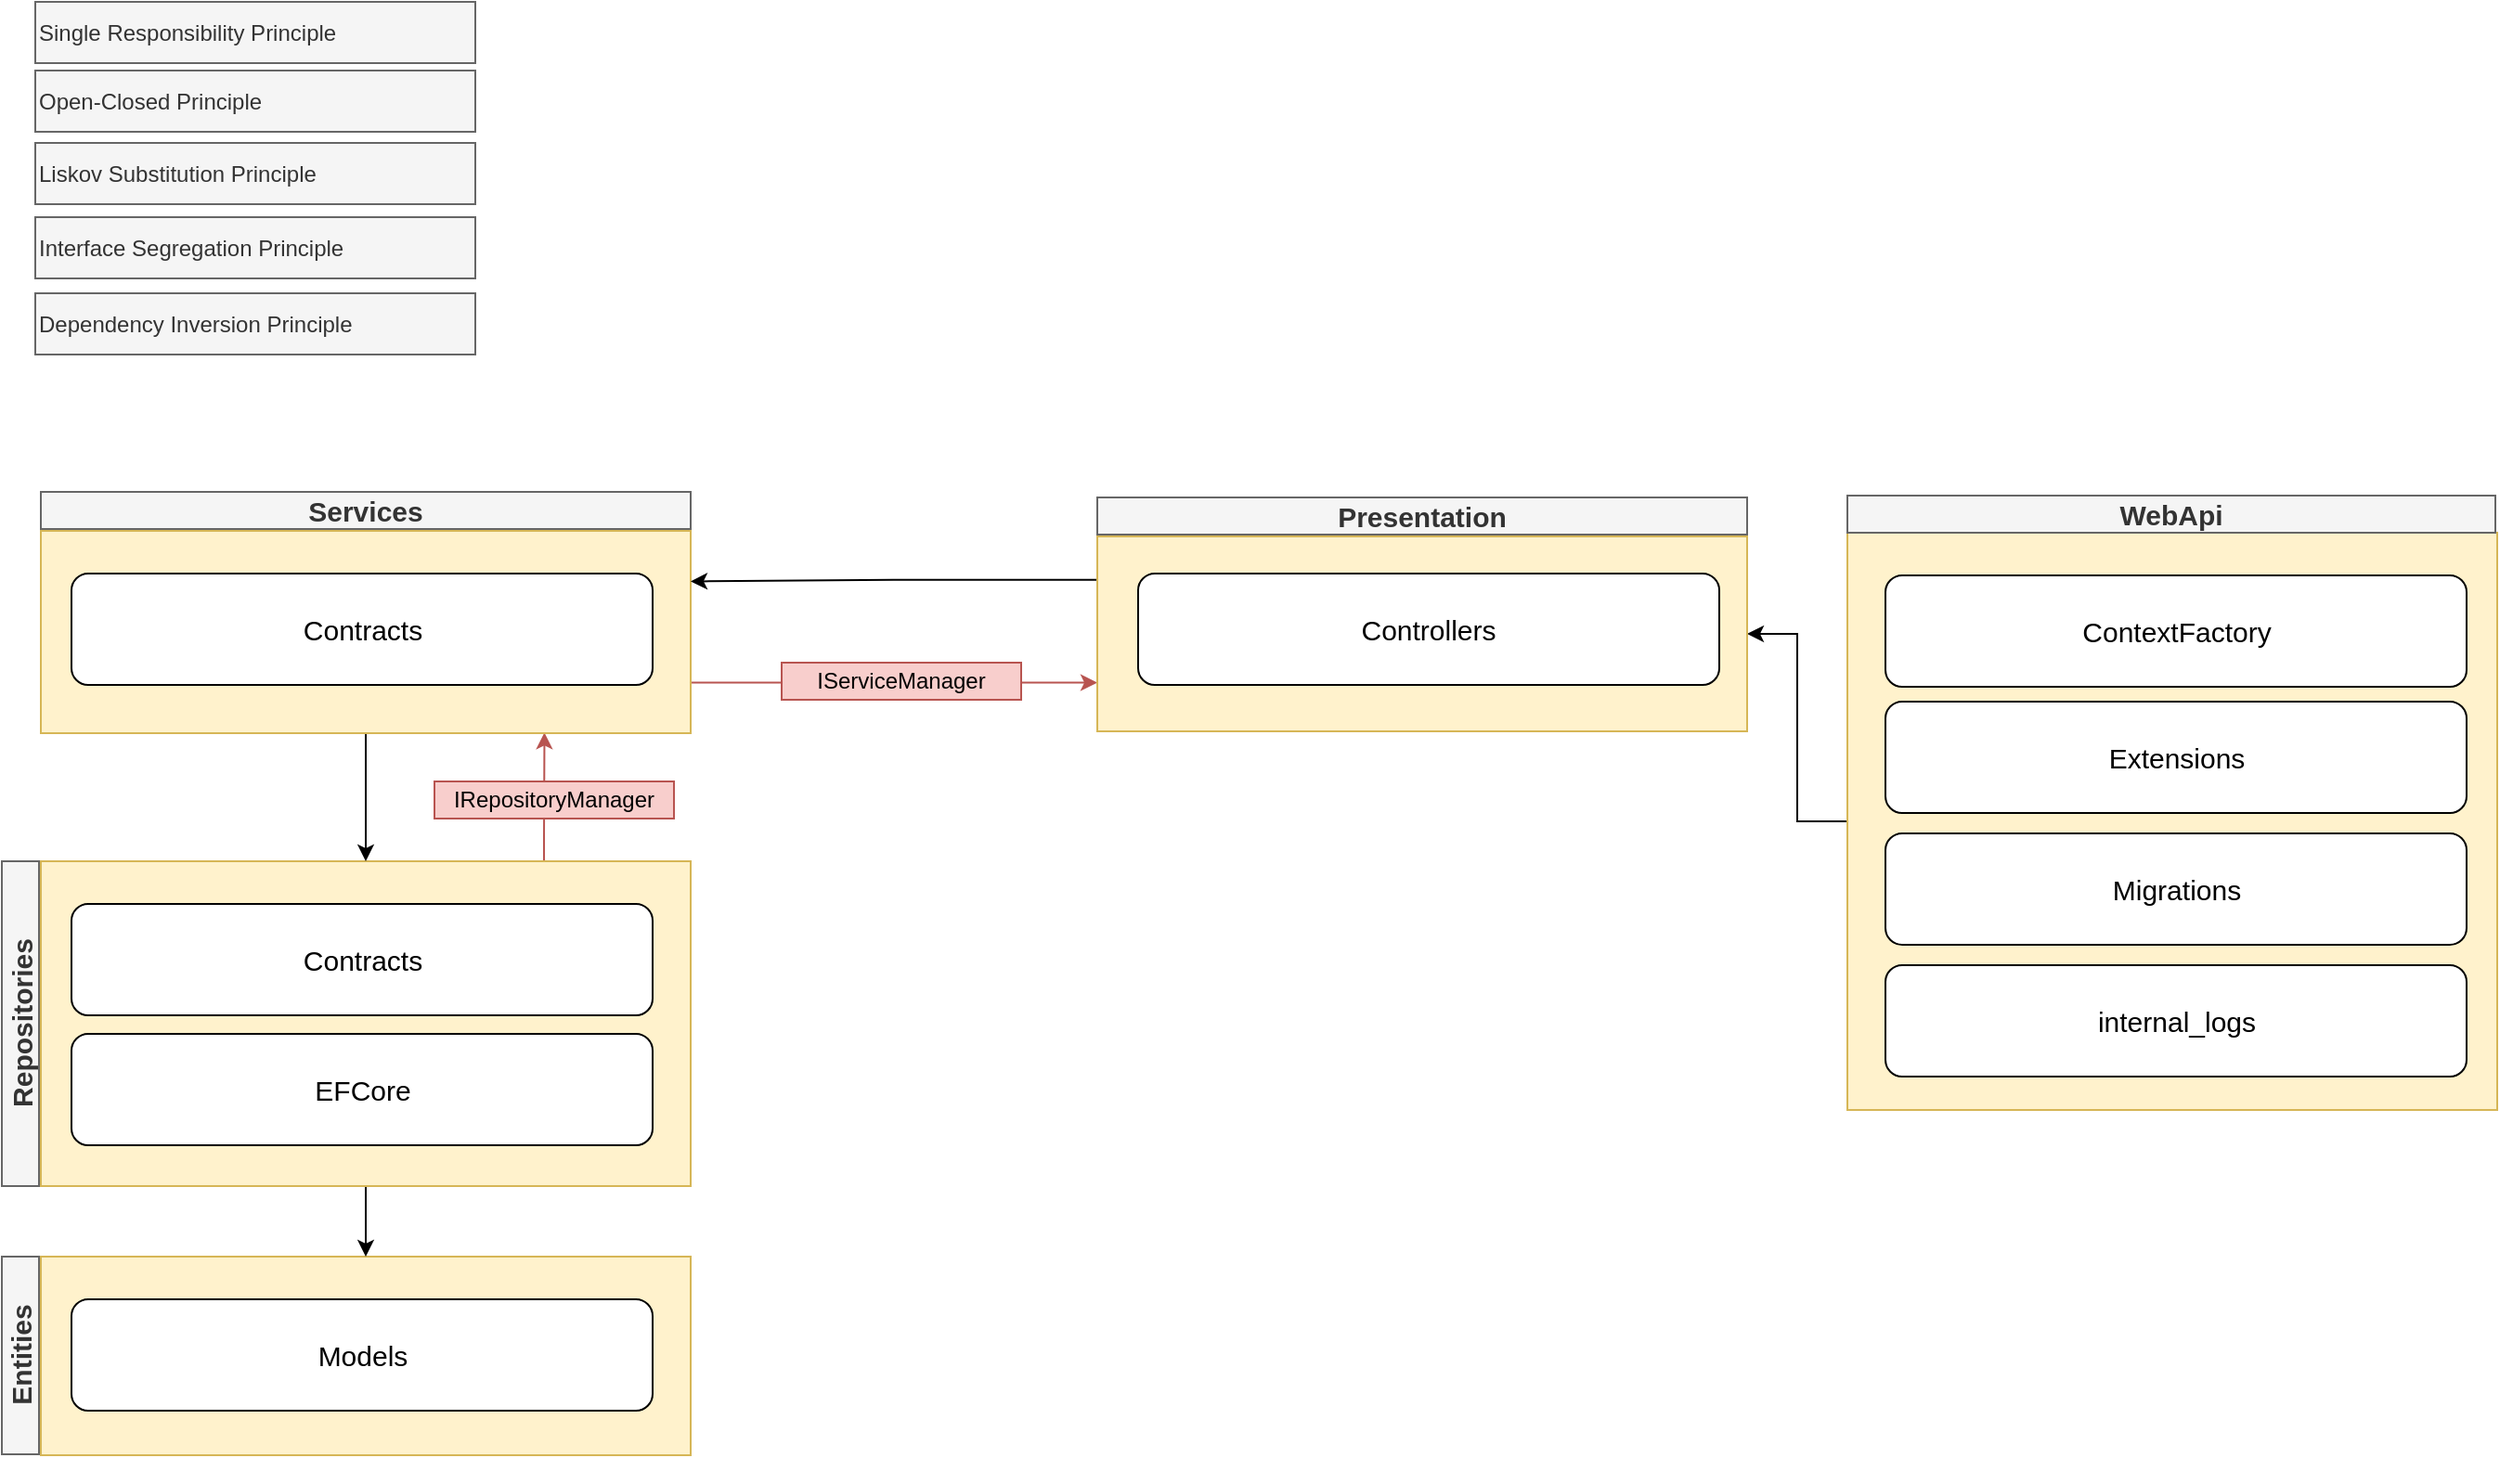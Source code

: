 <mxfile version="14.5.1" type="device"><diagram id="zr7ooR1nLDmER7hXDpp2" name="Architecture"><mxGraphModel dx="1471" dy="912" grid="0" gridSize="10" guides="1" tooltips="1" connect="1" arrows="1" fold="1" page="0" pageScale="1" pageWidth="827" pageHeight="1169" math="0" shadow="0"><root><mxCell id="0"/><mxCell id="1" parent="0"/><mxCell id="ioSTolKF-aZZSXx5EgQH-4" style="edgeStyle=orthogonalEdgeStyle;rounded=0;orthogonalLoop=1;jettySize=auto;html=1;entryX=1;entryY=0.5;entryDx=0;entryDy=0;" parent="1" source="fkIO0ncTyv2zhwwWgcCp-1" target="fkIO0ncTyv2zhwwWgcCp-22" edge="1"><mxGeometry relative="1" as="geometry"/></mxCell><mxCell id="fkIO0ncTyv2zhwwWgcCp-1" value="" style="rounded=1;whiteSpace=wrap;html=1;fillColor=#fff2cc;strokeColor=#d6b656;arcSize=0;" parent="1" vertex="1"><mxGeometry x="736" y="206" width="350" height="311" as="geometry"/></mxCell><mxCell id="fkIO0ncTyv2zhwwWgcCp-6" value="Migrations" style="rounded=1;whiteSpace=wrap;html=1;fontSize=15;" parent="1" vertex="1"><mxGeometry x="756.5" y="368" width="313" height="60" as="geometry"/></mxCell><mxCell id="fkIO0ncTyv2zhwwWgcCp-7" value="" style="rounded=1;whiteSpace=wrap;html=1;fillColor=#fff2cc;strokeColor=#d6b656;arcSize=0;" parent="1" vertex="1"><mxGeometry x="-237" y="596" width="350" height="107" as="geometry"/></mxCell><mxCell id="fkIO0ncTyv2zhwwWgcCp-9" value="Models" style="rounded=1;whiteSpace=wrap;html=1;fontSize=15;" parent="1" vertex="1"><mxGeometry x="-220.5" y="619" width="313" height="60" as="geometry"/></mxCell><mxCell id="fkIO0ncTyv2zhwwWgcCp-12" value="WebApi" style="text;html=1;strokeColor=#666666;fillColor=#f5f5f5;align=center;verticalAlign=middle;whiteSpace=wrap;rounded=0;fontSize=15;fontStyle=1;fontColor=#333333;" parent="1" vertex="1"><mxGeometry x="736" y="186" width="349" height="20" as="geometry"/></mxCell><mxCell id="ioSTolKF-aZZSXx5EgQH-1" style="edgeStyle=orthogonalEdgeStyle;rounded=0;orthogonalLoop=1;jettySize=auto;html=1;entryX=0.5;entryY=0;entryDx=0;entryDy=0;" parent="1" source="fkIO0ncTyv2zhwwWgcCp-14" target="fkIO0ncTyv2zhwwWgcCp-7" edge="1"><mxGeometry relative="1" as="geometry"/></mxCell><mxCell id="ioSTolKF-aZZSXx5EgQH-5" value="" style="edgeStyle=orthogonalEdgeStyle;rounded=0;orthogonalLoop=1;jettySize=auto;html=1;entryX=0.775;entryY=0.997;entryDx=0;entryDy=0;entryPerimeter=0;fillColor=#f8cecc;strokeColor=#b85450;" parent="1" source="fkIO0ncTyv2zhwwWgcCp-14" target="fkIO0ncTyv2zhwwWgcCp-18" edge="1"><mxGeometry x="-0.175" y="-133" relative="1" as="geometry"><Array as="points"><mxPoint x="34" y="370"/><mxPoint x="34" y="370"/></Array><mxPoint as="offset"/></mxGeometry></mxCell><mxCell id="fkIO0ncTyv2zhwwWgcCp-14" value="" style="rounded=1;whiteSpace=wrap;html=1;fillColor=#fff2cc;strokeColor=#d6b656;arcSize=0;" parent="1" vertex="1"><mxGeometry x="-237" y="383" width="350" height="175" as="geometry"/></mxCell><mxCell id="fkIO0ncTyv2zhwwWgcCp-15" value="Contracts" style="rounded=1;whiteSpace=wrap;html=1;fontSize=15;" parent="1" vertex="1"><mxGeometry x="-220.5" y="406" width="313" height="60" as="geometry"/></mxCell><mxCell id="fkIO0ncTyv2zhwwWgcCp-16" value="Repositories" style="text;html=1;strokeColor=#666666;fillColor=#f5f5f5;align=center;verticalAlign=middle;whiteSpace=wrap;rounded=0;fontSize=15;fontStyle=1;rotation=-90;fontColor=#333333;" parent="1" vertex="1"><mxGeometry x="-335.5" y="460.5" width="175" height="20" as="geometry"/></mxCell><mxCell id="fkIO0ncTyv2zhwwWgcCp-17" value="EFCore" style="rounded=1;whiteSpace=wrap;html=1;fontSize=15;" parent="1" vertex="1"><mxGeometry x="-220.5" y="476" width="313" height="60" as="geometry"/></mxCell><mxCell id="ioSTolKF-aZZSXx5EgQH-2" style="edgeStyle=orthogonalEdgeStyle;rounded=0;orthogonalLoop=1;jettySize=auto;html=1;entryX=0.5;entryY=0;entryDx=0;entryDy=0;" parent="1" source="fkIO0ncTyv2zhwwWgcCp-18" target="fkIO0ncTyv2zhwwWgcCp-14" edge="1"><mxGeometry relative="1" as="geometry"/></mxCell><mxCell id="ioSTolKF-aZZSXx5EgQH-7" style="edgeStyle=orthogonalEdgeStyle;rounded=0;orthogonalLoop=1;jettySize=auto;html=1;exitX=1;exitY=0.75;exitDx=0;exitDy=0;entryX=0;entryY=0.75;entryDx=0;entryDy=0;fillColor=#f8cecc;strokeColor=#b85450;" parent="1" source="fkIO0ncTyv2zhwwWgcCp-18" target="fkIO0ncTyv2zhwwWgcCp-22" edge="1"><mxGeometry relative="1" as="geometry"/></mxCell><mxCell id="fkIO0ncTyv2zhwwWgcCp-18" value="" style="rounded=1;whiteSpace=wrap;html=1;fillColor=#fff2cc;strokeColor=#d6b656;arcSize=0;" parent="1" vertex="1"><mxGeometry x="-237" y="205" width="350" height="109" as="geometry"/></mxCell><mxCell id="fkIO0ncTyv2zhwwWgcCp-19" value="Contracts" style="rounded=1;whiteSpace=wrap;html=1;fontSize=15;" parent="1" vertex="1"><mxGeometry x="-220.5" y="228" width="313" height="60" as="geometry"/></mxCell><mxCell id="fkIO0ncTyv2zhwwWgcCp-20" value="Services" style="text;html=1;strokeColor=#666666;fillColor=#f5f5f5;align=center;verticalAlign=middle;whiteSpace=wrap;rounded=0;fontSize=15;fontStyle=1;fontColor=#333333;" parent="1" vertex="1"><mxGeometry x="-237" y="184" width="350" height="20" as="geometry"/></mxCell><mxCell id="ioSTolKF-aZZSXx5EgQH-3" style="edgeStyle=orthogonalEdgeStyle;rounded=0;orthogonalLoop=1;jettySize=auto;html=1;entryX=1;entryY=0.25;entryDx=0;entryDy=0;exitX=0.002;exitY=0.223;exitDx=0;exitDy=0;exitPerimeter=0;" parent="1" source="fkIO0ncTyv2zhwwWgcCp-22" target="fkIO0ncTyv2zhwwWgcCp-18" edge="1"><mxGeometry relative="1" as="geometry"/></mxCell><mxCell id="fkIO0ncTyv2zhwwWgcCp-22" value="" style="rounded=1;whiteSpace=wrap;html=1;fillColor=#fff2cc;strokeColor=#d6b656;arcSize=0;" parent="1" vertex="1"><mxGeometry x="332" y="208" width="350" height="105" as="geometry"/></mxCell><mxCell id="fkIO0ncTyv2zhwwWgcCp-23" value="Controllers" style="rounded=1;whiteSpace=wrap;html=1;fontSize=15;" parent="1" vertex="1"><mxGeometry x="354" y="228" width="313" height="60" as="geometry"/></mxCell><mxCell id="fkIO0ncTyv2zhwwWgcCp-25" value="Presentation" style="text;html=1;strokeColor=#666666;fillColor=#f5f5f5;align=center;verticalAlign=middle;whiteSpace=wrap;rounded=0;fontSize=15;fontStyle=1;fontColor=#333333;" parent="1" vertex="1"><mxGeometry x="332" y="187" width="350" height="20" as="geometry"/></mxCell><mxCell id="fkIO0ncTyv2zhwwWgcCp-26" value="Extensions" style="rounded=1;whiteSpace=wrap;html=1;fontSize=15;" parent="1" vertex="1"><mxGeometry x="756.5" y="297" width="313" height="60" as="geometry"/></mxCell><mxCell id="UbEjYhi5juN-gEVrea0S-1" value="ContextFactory" style="rounded=1;whiteSpace=wrap;html=1;fontSize=15;" parent="1" vertex="1"><mxGeometry x="756.5" y="229" width="313" height="60" as="geometry"/></mxCell><mxCell id="ioSTolKF-aZZSXx5EgQH-6" value="IRepositoryManager" style="text;html=1;strokeColor=#b85450;fillColor=#f8cecc;align=center;verticalAlign=middle;whiteSpace=wrap;rounded=0;" parent="1" vertex="1"><mxGeometry x="-25" y="340" width="129" height="20" as="geometry"/></mxCell><mxCell id="ioSTolKF-aZZSXx5EgQH-9" value="IServiceManager" style="text;html=1;strokeColor=#b85450;fillColor=#f8cecc;align=center;verticalAlign=middle;whiteSpace=wrap;rounded=0;" parent="1" vertex="1"><mxGeometry x="162" y="276" width="129" height="20" as="geometry"/></mxCell><mxCell id="ioSTolKF-aZZSXx5EgQH-10" value="Entities" style="text;html=1;strokeColor=#666666;fillColor=#f5f5f5;align=center;verticalAlign=middle;whiteSpace=wrap;rounded=0;fontSize=15;fontStyle=1;rotation=-90;fontColor=#333333;" parent="1" vertex="1"><mxGeometry x="-301.25" y="639.25" width="106.5" height="20" as="geometry"/></mxCell><mxCell id="_GccrZtmw-my9hAnv51l-7" value="" style="group" vertex="1" connectable="0" parent="1"><mxGeometry x="-240" y="-80" width="237" height="190" as="geometry"/></mxCell><mxCell id="_GccrZtmw-my9hAnv51l-2" value="Single Responsibility Principle" style="rounded=0;whiteSpace=wrap;html=1;align=left;fillColor=#f5f5f5;strokeColor=#666666;fontColor=#333333;" vertex="1" parent="_GccrZtmw-my9hAnv51l-7"><mxGeometry width="237" height="33" as="geometry"/></mxCell><mxCell id="_GccrZtmw-my9hAnv51l-3" value="Open-Closed Principle" style="rounded=0;whiteSpace=wrap;html=1;align=left;fillColor=#f5f5f5;strokeColor=#666666;fontColor=#333333;" vertex="1" parent="_GccrZtmw-my9hAnv51l-7"><mxGeometry y="37" width="237" height="33" as="geometry"/></mxCell><mxCell id="_GccrZtmw-my9hAnv51l-4" value="Liskov Substitution Principle" style="rounded=0;whiteSpace=wrap;html=1;align=left;fillColor=#f5f5f5;strokeColor=#666666;fontColor=#333333;" vertex="1" parent="_GccrZtmw-my9hAnv51l-7"><mxGeometry y="76" width="237" height="33" as="geometry"/></mxCell><mxCell id="_GccrZtmw-my9hAnv51l-5" value="Interface Segregation Principle" style="rounded=0;whiteSpace=wrap;html=1;align=left;fillColor=#f5f5f5;strokeColor=#666666;fontColor=#333333;" vertex="1" parent="_GccrZtmw-my9hAnv51l-7"><mxGeometry y="116" width="237" height="33" as="geometry"/></mxCell><mxCell id="_GccrZtmw-my9hAnv51l-6" value="Dependency Inversion Principle" style="rounded=0;whiteSpace=wrap;html=1;align=left;fillColor=#f5f5f5;strokeColor=#666666;fontColor=#333333;" vertex="1" parent="_GccrZtmw-my9hAnv51l-7"><mxGeometry y="157" width="237" height="33" as="geometry"/></mxCell><mxCell id="_GccrZtmw-my9hAnv51l-8" value="internal_logs" style="rounded=1;whiteSpace=wrap;html=1;fontSize=15;" vertex="1" parent="1"><mxGeometry x="756.5" y="439" width="313" height="60" as="geometry"/></mxCell></root></mxGraphModel></diagram></mxfile>
